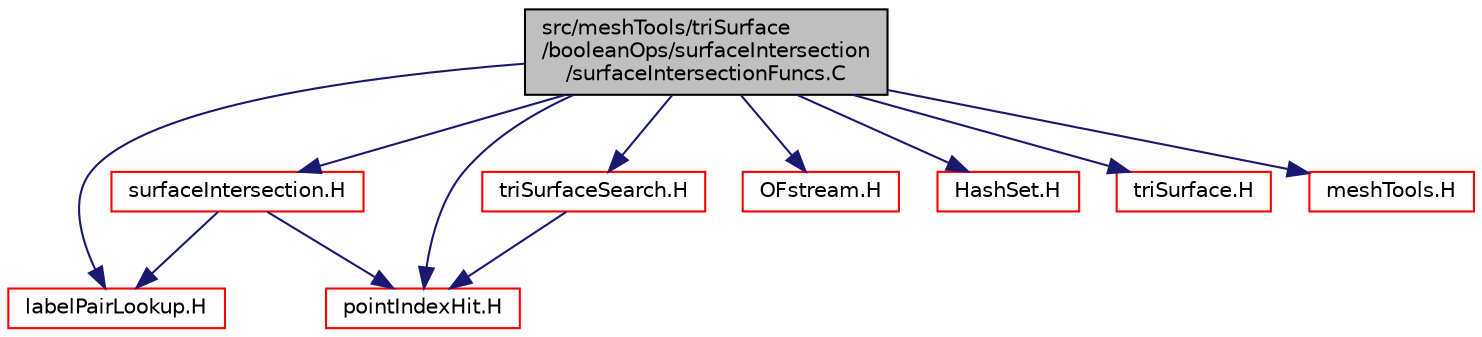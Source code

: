 digraph "src/meshTools/triSurface/booleanOps/surfaceIntersection/surfaceIntersectionFuncs.C"
{
  bgcolor="transparent";
  edge [fontname="Helvetica",fontsize="10",labelfontname="Helvetica",labelfontsize="10"];
  node [fontname="Helvetica",fontsize="10",shape=record];
  Node0 [label="src/meshTools/triSurface\l/booleanOps/surfaceIntersection\l/surfaceIntersectionFuncs.C",height=0.2,width=0.4,color="black", fillcolor="grey75", style="filled", fontcolor="black"];
  Node0 -> Node1 [color="midnightblue",fontsize="10",style="solid",fontname="Helvetica"];
  Node1 [label="surfaceIntersection.H",height=0.2,width=0.4,color="red",URL="$a08894.html"];
  Node1 -> Node150 [color="midnightblue",fontsize="10",style="solid",fontname="Helvetica"];
  Node150 [label="labelPairLookup.H",height=0.2,width=0.4,color="red",URL="$a17438.html"];
  Node1 -> Node152 [color="midnightblue",fontsize="10",style="solid",fontname="Helvetica"];
  Node152 [label="pointIndexHit.H",height=0.2,width=0.4,color="red",URL="$a12812.html"];
  Node0 -> Node154 [color="midnightblue",fontsize="10",style="solid",fontname="Helvetica"];
  Node154 [label="triSurfaceSearch.H",height=0.2,width=0.4,color="red",URL="$a08936.html"];
  Node154 -> Node152 [color="midnightblue",fontsize="10",style="solid",fontname="Helvetica"];
  Node0 -> Node150 [color="midnightblue",fontsize="10",style="solid",fontname="Helvetica"];
  Node0 -> Node200 [color="midnightblue",fontsize="10",style="solid",fontname="Helvetica"];
  Node200 [label="OFstream.H",height=0.2,width=0.4,color="red",URL="$a09791.html"];
  Node0 -> Node171 [color="midnightblue",fontsize="10",style="solid",fontname="Helvetica"];
  Node171 [label="HashSet.H",height=0.2,width=0.4,color="red",URL="$a09173.html"];
  Node0 -> Node182 [color="midnightblue",fontsize="10",style="solid",fontname="Helvetica"];
  Node182 [label="triSurface.H",height=0.2,width=0.4,color="red",URL="$a17525.html"];
  Node0 -> Node152 [color="midnightblue",fontsize="10",style="solid",fontname="Helvetica"];
  Node0 -> Node202 [color="midnightblue",fontsize="10",style="solid",fontname="Helvetica"];
  Node202 [label="meshTools.H",height=0.2,width=0.4,color="red",URL="$a08357.html"];
}
